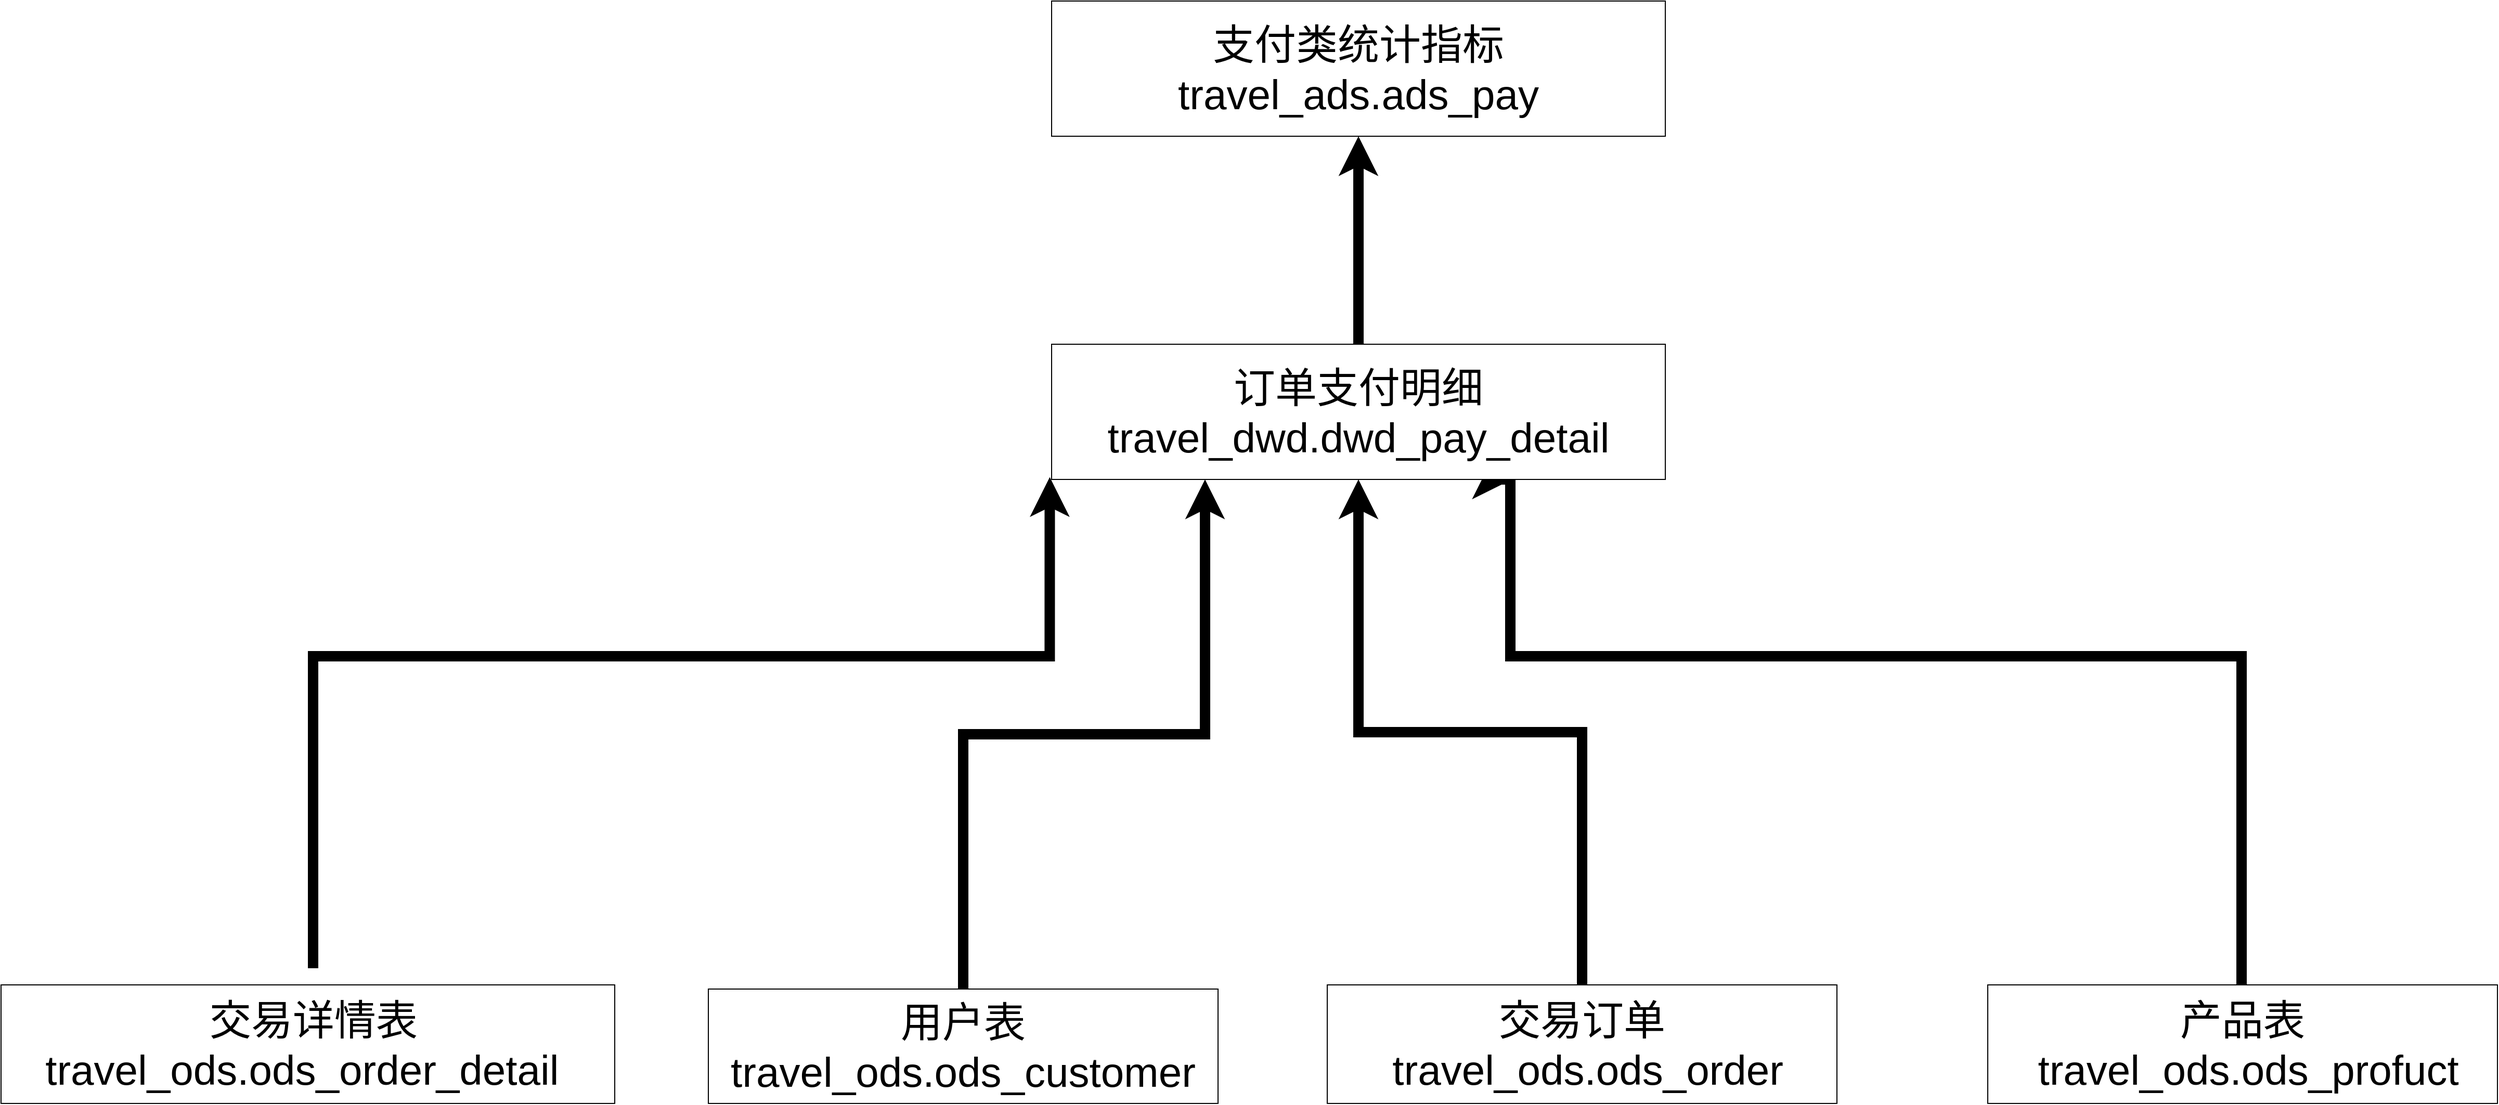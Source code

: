 <mxfile version="12.1.1" type="github" pages="1">
  <diagram id="aKMHwKRa75FfLoCxhGyF" name="Page-1">
    <mxGraphModel dx="6226" dy="1523" grid="1" gridSize="10" guides="1" tooltips="1" connect="1" arrows="1" fold="1" page="1" pageScale="1" pageWidth="3300" pageHeight="4681" math="0" shadow="0">
      <root>
        <mxCell id="0"/>
        <mxCell id="1" parent="0"/>
        <mxCell id="uQx-kSYDdffZQ13qFdLW-11" style="edgeStyle=orthogonalEdgeStyle;rounded=0;orthogonalLoop=1;jettySize=auto;html=1;entryX=-0.003;entryY=0.983;entryDx=0;entryDy=0;entryPerimeter=0;strokeWidth=10;" edge="1" parent="1" target="uQx-kSYDdffZQ13qFdLW-1">
          <mxGeometry relative="1" as="geometry">
            <mxPoint x="180" y="3980" as="sourcePoint"/>
            <Array as="points">
              <mxPoint x="180" y="3680"/>
              <mxPoint x="888" y="3680"/>
            </Array>
          </mxGeometry>
        </mxCell>
        <mxCell id="U9-ZUsqD0OncdYIlgi3j-1" value="&lt;div&gt;&lt;font style=&quot;font-size: 40px&quot;&gt;&amp;nbsp;交易详情表&lt;/font&gt;&lt;/div&gt;&lt;div&gt;&lt;font style=&quot;font-size: 40px&quot;&gt;travel_ods.ods_order_detail&amp;nbsp;&lt;/font&gt;&lt;/div&gt;" style="rounded=0;whiteSpace=wrap;html=1;" parent="1" vertex="1">
          <mxGeometry x="-120" y="3996" width="590" height="114" as="geometry"/>
        </mxCell>
        <mxCell id="uQx-kSYDdffZQ13qFdLW-13" style="edgeStyle=orthogonalEdgeStyle;rounded=0;orthogonalLoop=1;jettySize=auto;html=1;entryX=0.25;entryY=1;entryDx=0;entryDy=0;strokeWidth=10;" edge="1" parent="1" source="U9-ZUsqD0OncdYIlgi3j-4" target="uQx-kSYDdffZQ13qFdLW-1">
          <mxGeometry relative="1" as="geometry"/>
        </mxCell>
        <mxCell id="U9-ZUsqD0OncdYIlgi3j-4" value="&lt;div&gt;&lt;font style=&quot;font-size: 40px&quot;&gt;用户表&lt;/font&gt;&lt;/div&gt;&lt;div&gt;&lt;font style=&quot;font-size: 40px&quot;&gt;&amp;nbsp;travel_ods.ods_customer&amp;nbsp;&lt;/font&gt;&lt;/div&gt;" style="rounded=0;whiteSpace=wrap;html=1;" parent="1" vertex="1">
          <mxGeometry x="560" y="4000" width="490" height="110" as="geometry"/>
        </mxCell>
        <mxCell id="uQx-kSYDdffZQ13qFdLW-17" style="edgeStyle=orthogonalEdgeStyle;rounded=0;orthogonalLoop=1;jettySize=auto;html=1;entryX=0.75;entryY=1;entryDx=0;entryDy=0;strokeWidth=10;" edge="1" parent="1" source="U9-ZUsqD0OncdYIlgi3j-5" target="uQx-kSYDdffZQ13qFdLW-1">
          <mxGeometry relative="1" as="geometry">
            <Array as="points">
              <mxPoint x="2034" y="3680"/>
              <mxPoint x="1331" y="3680"/>
            </Array>
          </mxGeometry>
        </mxCell>
        <mxCell id="U9-ZUsqD0OncdYIlgi3j-5" value="&lt;div&gt;&lt;font style=&quot;font-size: 40px&quot;&gt;产品表&lt;/font&gt;&lt;/div&gt;&lt;div&gt;&lt;font style=&quot;font-size: 40px&quot;&gt;&amp;nbsp;travel_ods.ods_profuct&lt;/font&gt;&lt;/div&gt;" style="rounded=0;whiteSpace=wrap;html=1;" parent="1" vertex="1">
          <mxGeometry x="1790" y="3996" width="490" height="114" as="geometry"/>
        </mxCell>
        <mxCell id="uQx-kSYDdffZQ13qFdLW-14" style="edgeStyle=orthogonalEdgeStyle;rounded=0;orthogonalLoop=1;jettySize=auto;html=1;strokeWidth=10;" edge="1" parent="1" source="U9-ZUsqD0OncdYIlgi3j-6" target="uQx-kSYDdffZQ13qFdLW-1">
          <mxGeometry relative="1" as="geometry"/>
        </mxCell>
        <mxCell id="U9-ZUsqD0OncdYIlgi3j-6" value="&lt;div&gt;&lt;font style=&quot;font-size: 40px&quot;&gt;交易订单&lt;/font&gt;&lt;/div&gt;&lt;div&gt;&lt;font style=&quot;font-size: 40px&quot;&gt;&amp;nbsp;travel_ods.ods_order&lt;/font&gt;&lt;/div&gt;" style="rounded=0;whiteSpace=wrap;html=1;" parent="1" vertex="1">
          <mxGeometry x="1155" y="3996" width="490" height="114" as="geometry"/>
        </mxCell>
        <mxCell id="uQx-kSYDdffZQ13qFdLW-9" style="edgeStyle=orthogonalEdgeStyle;rounded=0;orthogonalLoop=1;jettySize=auto;html=1;entryX=0.5;entryY=1;entryDx=0;entryDy=0;strokeWidth=10;" edge="1" parent="1" source="uQx-kSYDdffZQ13qFdLW-1" target="uQx-kSYDdffZQ13qFdLW-8">
          <mxGeometry relative="1" as="geometry"/>
        </mxCell>
        <mxCell id="uQx-kSYDdffZQ13qFdLW-1" value="&lt;font style=&quot;font-size: 40px&quot;&gt;订单支付明细&lt;br&gt;travel_dwd.dwd_pay_detail&lt;/font&gt;" style="rounded=0;whiteSpace=wrap;html=1;" vertex="1" parent="1">
          <mxGeometry x="890" y="3380" width="590" height="130" as="geometry"/>
        </mxCell>
        <mxCell id="uQx-kSYDdffZQ13qFdLW-8" value="&lt;font style=&quot;font-size: 40px&quot;&gt;支付类统计指标&lt;br&gt;travel_ads.ads_pay&lt;/font&gt;" style="rounded=0;whiteSpace=wrap;html=1;" vertex="1" parent="1">
          <mxGeometry x="890" y="3050" width="590" height="130" as="geometry"/>
        </mxCell>
      </root>
    </mxGraphModel>
  </diagram>
</mxfile>

